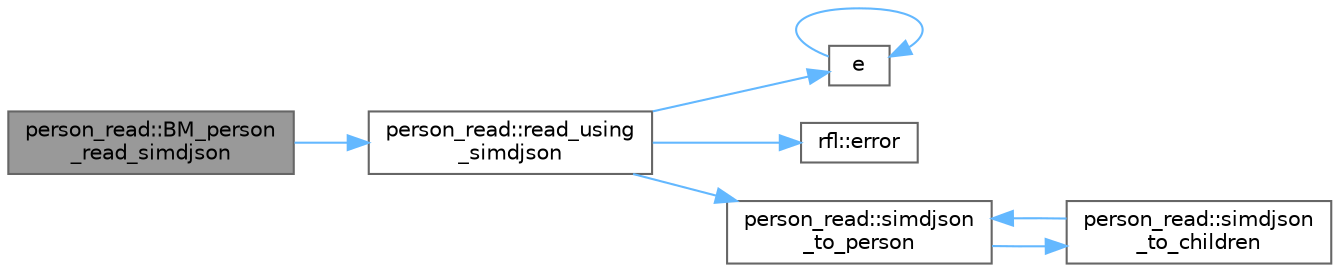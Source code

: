 digraph "person_read::BM_person_read_simdjson"
{
 // LATEX_PDF_SIZE
  bgcolor="transparent";
  edge [fontname=Helvetica,fontsize=10,labelfontname=Helvetica,labelfontsize=10];
  node [fontname=Helvetica,fontsize=10,shape=box,height=0.2,width=0.4];
  rankdir="LR";
  Node1 [id="Node000001",label="person_read::BM_person\l_read_simdjson",height=0.2,width=0.4,color="gray40", fillcolor="grey60", style="filled", fontcolor="black",tooltip=" "];
  Node1 -> Node2 [id="edge8_Node000001_Node000002",color="steelblue1",style="solid",tooltip=" "];
  Node2 [id="Node000002",label="person_read::read_using\l_simdjson",height=0.2,width=0.4,color="grey40", fillcolor="white", style="filled",URL="$namespaceperson__read.html#a8115867390ac76d6270019f3bc5a5773",tooltip=" "];
  Node2 -> Node3 [id="edge9_Node000002_Node000003",color="steelblue1",style="solid",tooltip=" "];
  Node3 [id="Node000003",label="e",height=0.2,width=0.4,color="grey40", fillcolor="white", style="filled",URL="$_cwise__array__power__array_8cpp.html#a9cb86ff854760bf91a154f2724a9101d",tooltip=" "];
  Node3 -> Node3 [id="edge10_Node000003_Node000003",color="steelblue1",style="solid",tooltip=" "];
  Node2 -> Node4 [id="edge11_Node000002_Node000004",color="steelblue1",style="solid",tooltip=" "];
  Node4 [id="Node000004",label="rfl::error",height=0.2,width=0.4,color="grey40", fillcolor="white", style="filled",URL="$namespacerfl.html#a6625864c6c297dfdc3d3c3ee3181dd8c",tooltip="Shorthand for unexpected error."];
  Node2 -> Node5 [id="edge12_Node000002_Node000005",color="steelblue1",style="solid",tooltip=" "];
  Node5 [id="Node000005",label="person_read::simdjson\l_to_person",height=0.2,width=0.4,color="grey40", fillcolor="white", style="filled",URL="$namespaceperson__read.html#a047ad729a031f1845c09dac6f0374e8c",tooltip=" "];
  Node5 -> Node6 [id="edge13_Node000005_Node000006",color="steelblue1",style="solid",tooltip=" "];
  Node6 [id="Node000006",label="person_read::simdjson\l_to_children",height=0.2,width=0.4,color="grey40", fillcolor="white", style="filled",URL="$namespaceperson__read.html#a0b31ef383838feeeafb2df1630b5d939",tooltip=" "];
  Node6 -> Node5 [id="edge14_Node000006_Node000005",color="steelblue1",style="solid",tooltip=" "];
}
